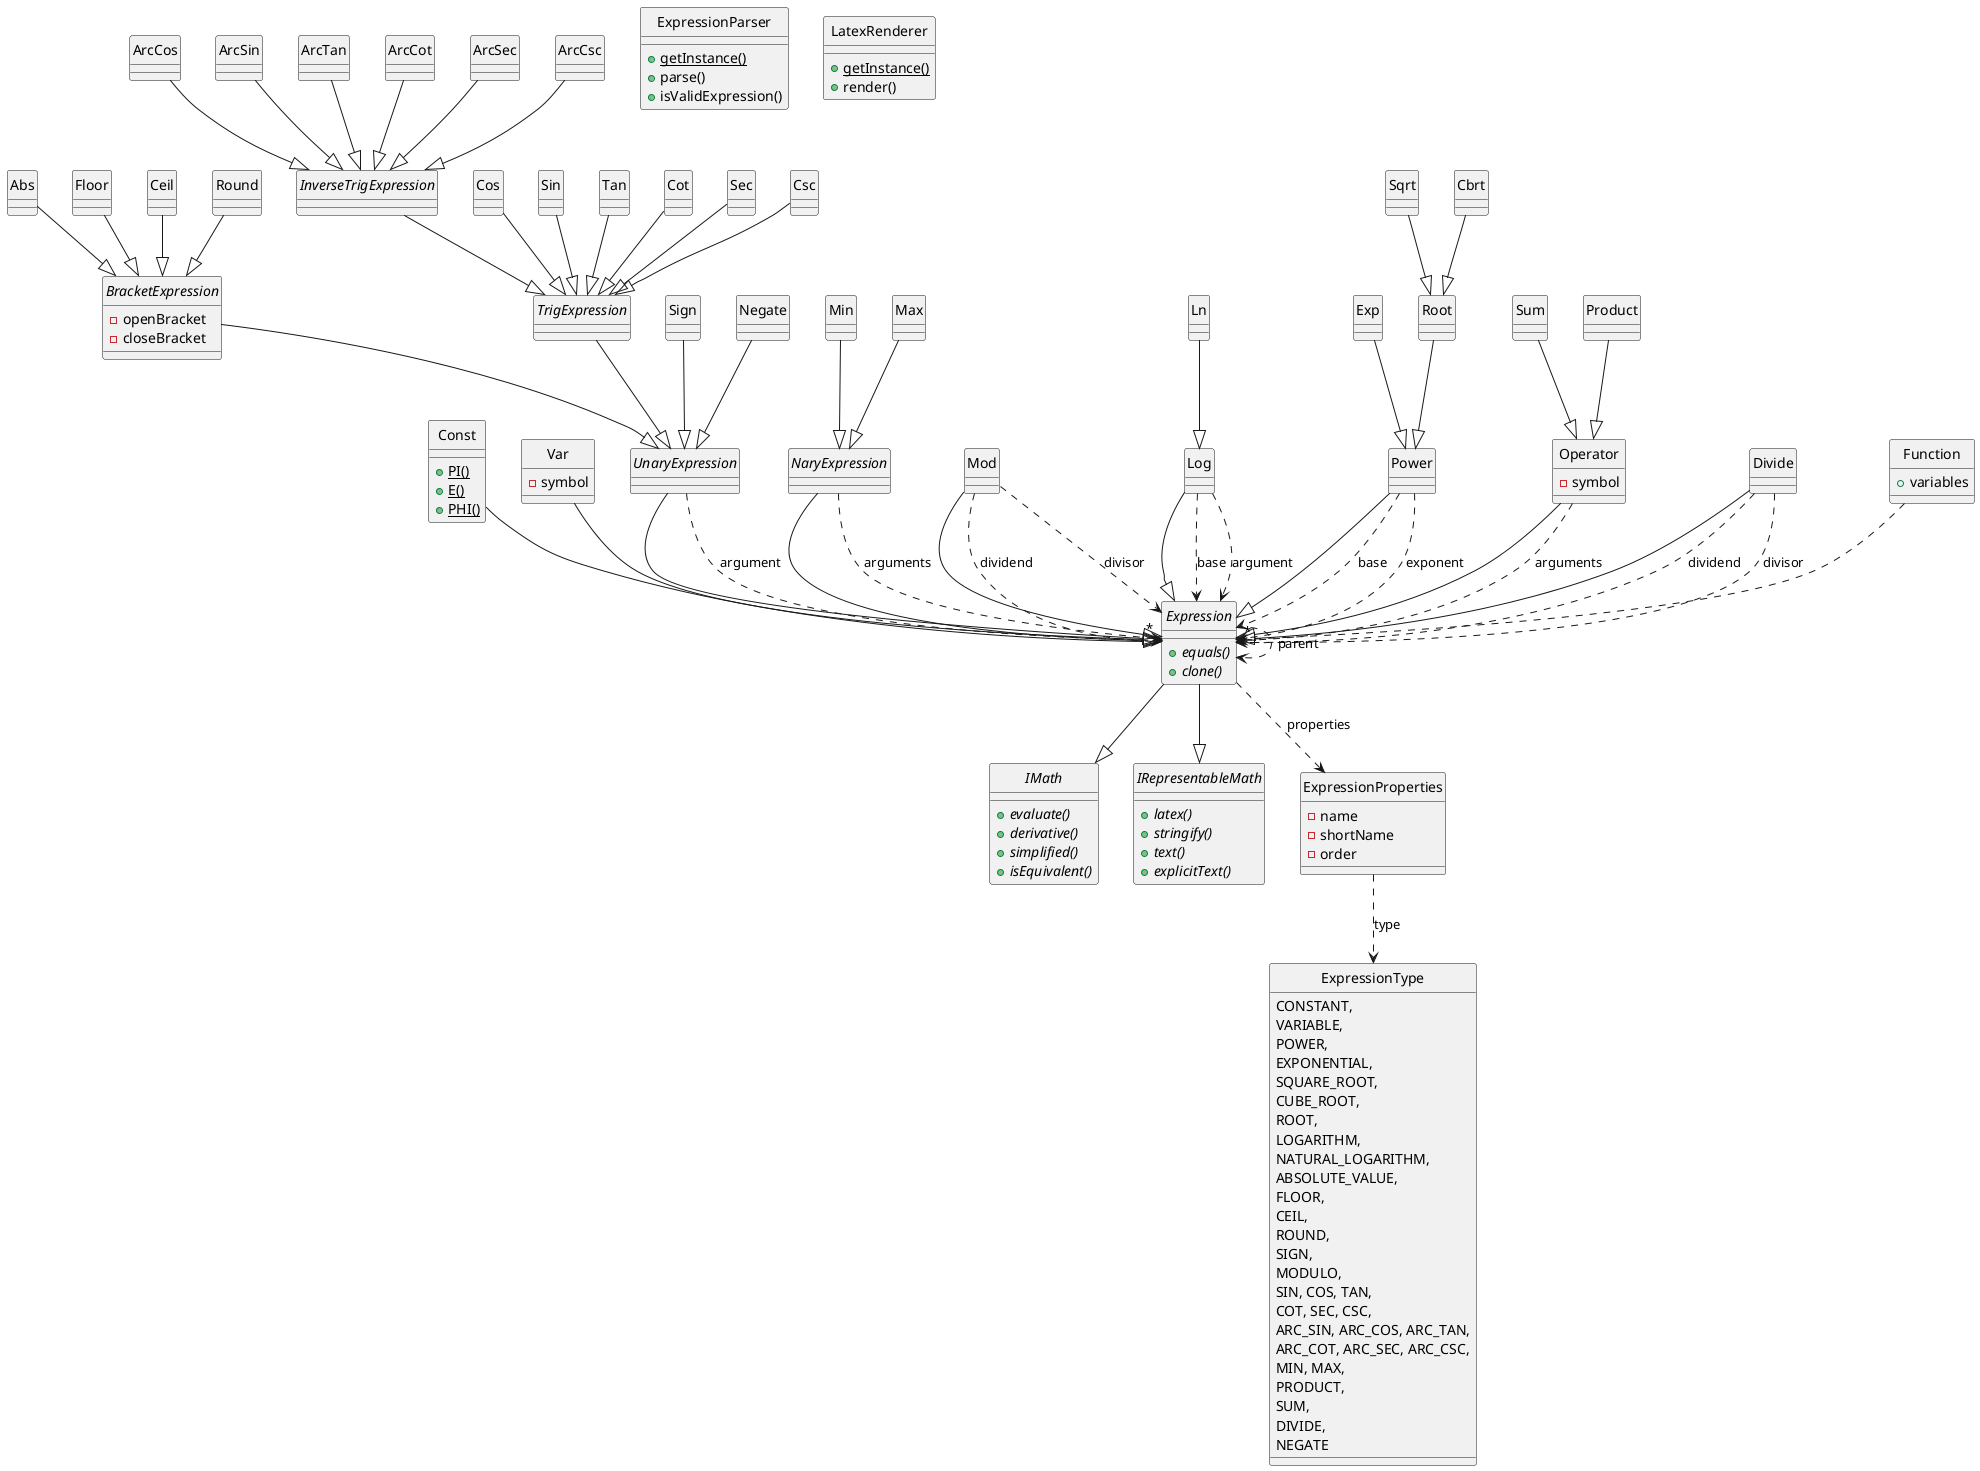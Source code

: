@startuml
skinparam style strictuml

interface IMath {
    + {abstract} evaluate()
    + {abstract} derivative()
    + {abstract} simplified()
    + {abstract} isEquivalent()
}

interface IRepresentableMath {
    + {abstract} latex()
    + {abstract} stringify()
    + {abstract} text()
    + {abstract} explicitText()
}

abstract class Expression {
    + {abstract} equals()
    + {abstract} clone()
}

class Const {
    + {static} PI()
    + {static} E()
    + {static} PHI()
}
class Var {
    - symbol
}

abstract class UnaryExpression {}
abstract class NaryExpression {}

abstract class BracketExpression {
    - openBracket
    - closeBracket
}
abstract class TrigExpression {}
abstract class InverseTrigExpression {}

class Cos {}
class Sin {}
class Tan {}
class Cot {}
class Sec {}
class Csc {}
class ArcCos {}
class ArcSin {}
class ArcTan {}
class ArcCot {}
class ArcSec {}
class ArcCsc {}

class Abs {}
class Floor {}
class Ceil {}
class Round {}
class Sign {}
class Mod {}

class Log {}
class Ln {}
class Power {}
class Exp {}

class Sqrt {}
class Cbrt {}
class Root {}

class Min {}
class Max {}

class Operator {
    - symbol
}
class Sum {}
class Product {}
class Negate {}
class Divide {}

class ExpressionProperties {
    - name
    - shortName
    - order
}
enum ExpressionType {
    CONSTANT,
    VARIABLE,
    POWER,
    EXPONENTIAL,
    SQUARE_ROOT,
    CUBE_ROOT,
    ROOT,
    LOGARITHM,
    NATURAL_LOGARITHM,
    ABSOLUTE_VALUE,
    FLOOR,
    CEIL,
    ROUND,
    SIGN,
    MODULO,
    SIN, COS, TAN,
    COT, SEC, CSC,
    ARC_SIN, ARC_COS, ARC_TAN,
    ARC_COT, ARC_SEC, ARC_CSC,
    MIN, MAX,
    PRODUCT,
    SUM,
    DIVIDE,
    NEGATE
}

class ExpressionParser {
    + {static} getInstance()
    + parse()
    + isValidExpression()
}

class LatexRenderer {
    + {static} getInstance()
    + render()
}

class Function {
    + variables
}

Function ..> Expression

Expression --|> IRepresentableMath
Expression --|> IMath

Const --|> Expression
Var --|> Expression

UnaryExpression --|> Expression
NaryExpression --|> Expression

BracketExpression --|> UnaryExpression
TrigExpression --|> UnaryExpression
InverseTrigExpression --|> TrigExpression

Cos --|> TrigExpression
Sin --|> TrigExpression
Tan --|> TrigExpression
Cot --|> TrigExpression
Sec --|> TrigExpression
Csc --|> TrigExpression
ArcCos --|> InverseTrigExpression
ArcSin --|> InverseTrigExpression
ArcTan --|> InverseTrigExpression
ArcCot --|> InverseTrigExpression
ArcSec --|> InverseTrigExpression
ArcCsc --|> InverseTrigExpression

Abs --|> BracketExpression
Floor --|> BracketExpression
Ceil --|> BracketExpression
Round --|> BracketExpression
Sign --|> UnaryExpression
Mod --|> Expression

Log --|> Expression
Ln --|> Log
Power --|> Expression
Exp --|> Power

Root --|> Power
Sqrt --|> Root
Cbrt --|> Root

Min --|> NaryExpression
Max --|> NaryExpression

Operator --|> Expression
Sum --|> Operator
Product --|> Operator
Negate --|> UnaryExpression
Divide --|> Expression

ExpressionProperties ..> ExpressionType : type
Expression ..> ExpressionProperties : properties
Expression ..> Expression : parent

Divide ..> Expression : dividend
Divide ..> Expression : divisor

Mod ..> Expression : dividend
Mod ..> Expression : divisor

Log ..> Expression : base
Log ..> Expression : argument

Power ..> Expression : base
Power ..> Expression : exponent

UnaryExpression ..> Expression : argument

NaryExpression ..> "*" Expression : arguments
Operator ..> "*" Expression : arguments

@enduml